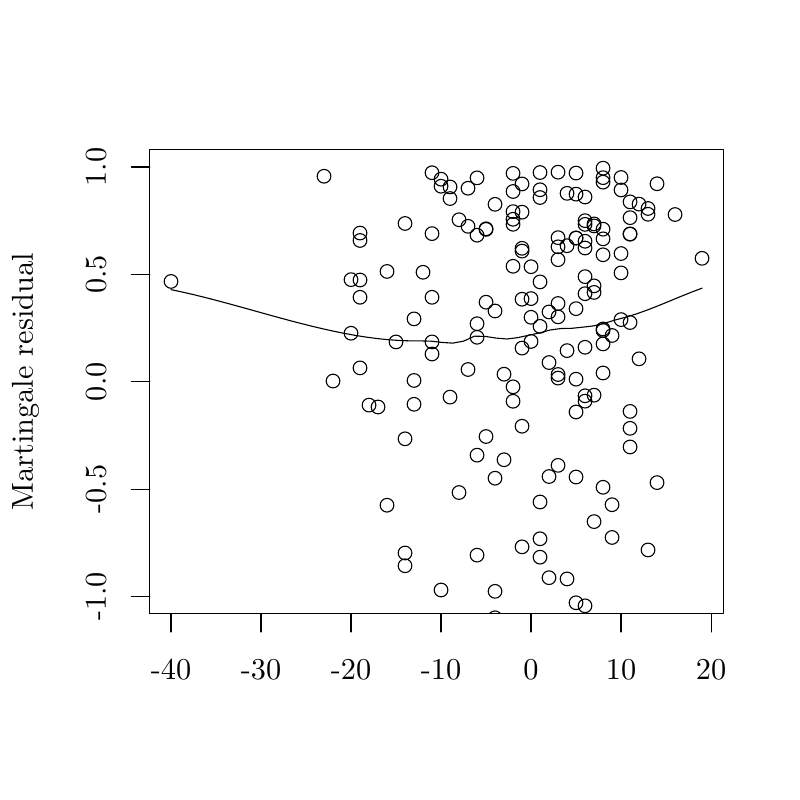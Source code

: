 % Created by tikzDevice version 0.8.1 on 2015-01-26 13:19:39
% !TEX encoding = UTF-8 Unicode
\documentclass[11pt]{memoir}
\nonstopmode

\usepackage{tikz}

\usepackage[active,tightpage,psfixbb]{preview}

\PreviewEnvironment{pgfpicture}

\setlength\PreviewBorder{0pt}

\usepackage{amsmath}
\newcommand{\SweaveOpts}[1]{}  % do not interfere with LaTeX
\newcommand{\SweaveInput}[1]{} % because they are not real TeX commands
\newcommand{\Sexpr}[1]{}       % will only be parsed by R


\usepackage{geometry}
\usepackage{amsmath}
\usepackage{lscape}
\geometry{verbose,tmargin=2.5cm,bmargin=2.5cm,lmargin=2.5cm,rmargin=2.5cm}


\begin{document}

\begin{tikzpicture}[x=1pt,y=1pt]
\definecolor{fillColor}{RGB}{255,255,255}
\path[use as bounding box,fill=fillColor,fill opacity=0.00] (0,0) rectangle (289.08,289.08);
\begin{scope}
\path[clip] ( 54.12, 67.32) rectangle (261.36,234.96);
\definecolor{drawColor}{RGB}{0,0,0}

\path[draw=drawColor,line width= 0.4pt,line join=round,line cap=round] (139.85,106.52) circle (  2.47);

\path[draw=drawColor,line width= 0.4pt,line join=round,line cap=round] (188.64,212.41) circle (  2.47);

\path[draw=drawColor,line width= 0.4pt,line join=round,line cap=round] (162.62,217.33) circle (  2.47);

\path[draw=drawColor,line width= 0.4pt,line join=round,line cap=round] (130.09,204.86) circle (  2.47);

\path[draw=drawColor,line width= 0.4pt,line join=round,line cap=round] (165.87,209.67) circle (  2.47);

\path[draw=drawColor,line width= 0.4pt,line join=round,line cap=round] (188.64,163.29) circle (  2.47);

\path[draw=drawColor,line width= 0.4pt,line join=round,line cap=round] (214.66,185.78) circle (  2.47);

\path[draw=drawColor,line width= 0.4pt,line join=round,line cap=round] (149.61,173.85) circle (  2.47);

\path[draw=drawColor,line width= 0.4pt,line join=round,line cap=round] (185.39,226.43) circle (  2.47);

\path[draw=drawColor,line width= 0.4pt,line join=round,line cap=round] (208.15,116.70) circle (  2.47);

\path[draw=drawColor,line width= 0.4pt,line join=round,line cap=round] (191.89,165.69) circle (  2.47);

\path[draw=drawColor,line width= 0.4pt,line join=round,line cap=round] (156.11,226.66) circle (  2.47);

\path[draw=drawColor,line width= 0.4pt,line join=round,line cap=round] (185.39,219.88) circle (  2.47);

\path[draw=drawColor,line width= 0.4pt,line join=round,line cap=round] (172.38, 88.48) circle (  2.47);

\path[draw=drawColor,line width= 0.4pt,line join=round,line cap=round] (204.90, 79.88) circle (  2.47);

\path[draw=drawColor,line width= 0.4pt,line join=round,line cap=round] (211.40,163.59) circle (  2.47);

\path[draw=drawColor,line width= 0.4pt,line join=round,line cap=round] (172.38, 49.78) circle (  2.47);

\path[draw=drawColor,line width= 0.4pt,line join=round,line cap=round] (211.40,217.89) circle (  2.47);

\path[draw=drawColor,line width= 0.4pt,line join=round,line cap=round] (185.39,208.03) circle (  2.47);

\path[draw=drawColor,line width= 0.4pt,line join=round,line cap=round] (149.61,142.99) circle (  2.47);

\path[draw=drawColor,line width= 0.4pt,line join=round,line cap=round] (191.89,174.42) circle (  2.47);

\path[draw=drawColor,line width= 0.4pt,line join=round,line cap=round] (130.09,181.66) circle (  2.47);

\path[draw=drawColor,line width= 0.4pt,line join=round,line cap=round] (201.65,152.46) circle (  2.47);

\path[draw=drawColor,line width= 0.4pt,line join=round,line cap=round] (195.14,217.70) circle (  2.47);

\path[draw=drawColor,line width= 0.4pt,line join=round,line cap=round] (182.13,153.86) circle (  2.47);

\path[draw=drawColor,line width= 0.4pt,line join=round,line cap=round] (139.85, 35.75) circle (  2.47);

\path[draw=drawColor,line width= 0.4pt,line join=round,line cap=round] (217.91, 61.66) circle (  2.47);

\path[draw=drawColor,line width= 0.4pt,line join=round,line cap=round] (214.66,207.44) circle (  2.47);

\path[draw=drawColor,line width= 0.4pt,line join=round,line cap=round] (120.34,151.39) circle (  2.47);

\path[draw=drawColor,line width= 0.4pt,line join=round,line cap=round] (188.64, 91.47) circle (  2.47);

\path[draw=drawColor,line width= 0.4pt,line join=round,line cap=round] (188.64,222.61) circle (  2.47);

\path[draw=drawColor,line width= 0.4pt,line join=round,line cap=round] (227.67,204.46) circle (  2.47);

\path[draw=drawColor,line width= 0.4pt,line join=round,line cap=round] (201.65,203.20) circle (  2.47);

\path[draw=drawColor,line width= 0.4pt,line join=round,line cap=round] (227.67,140.42) circle (  2.47);

\path[draw=drawColor,line width= 0.4pt,line join=round,line cap=round] (188.64,199.35) circle (  2.47);

\path[draw=drawColor,line width= 0.4pt,line join=round,line cap=round] (227.67,172.53) circle (  2.47);

\path[draw=drawColor,line width= 0.4pt,line join=round,line cap=round] (208.15,140.21) circle (  2.47);

\path[draw=drawColor,line width= 0.4pt,line join=round,line cap=round] (208.15, 71.27) circle (  2.47);

\path[draw=drawColor,line width= 0.4pt,line join=round,line cap=round] (208.15,218.92) circle (  2.47);

\path[draw=drawColor,line width= 0.4pt,line join=round,line cap=round] (172.38,167.20) circle (  2.47);

\path[draw=drawColor,line width= 0.4pt,line join=round,line cap=round] (191.89,192.70) circle (  2.47);

\path[draw=drawColor,line width= 0.4pt,line join=round,line cap=round] (162.62,221.53) circle (  2.47);

\path[draw=drawColor,line width= 0.4pt,line join=round,line cap=round] (198.39, 80.33) circle (  2.47);

\path[draw=drawColor,line width= 0.4pt,line join=round,line cap=round] (188.64,198.35) circle (  2.47);

\path[draw=drawColor,line width= 0.4pt,line join=round,line cap=round] (227.67, 56.53) circle (  2.47);

\path[draw=drawColor,line width= 0.4pt,line join=round,line cap=round] (156.11,204.66) circle (  2.47);

\path[draw=drawColor,line width= 0.4pt,line join=round,line cap=round] (195.14, 94.39) circle (  2.47);

\path[draw=drawColor,line width= 0.4pt,line join=round,line cap=round] (211.40, 70.17) circle (  2.47);

\path[draw=drawColor,line width= 0.4pt,line join=round,line cap=round] (130.09,202.18) circle (  2.47);

\path[draw=drawColor,line width= 0.4pt,line join=round,line cap=round] (201.65,226.86) circle (  2.47);

\path[draw=drawColor,line width= 0.4pt,line join=round,line cap=round] (227.67, 23.43) circle (  2.47);

\path[draw=drawColor,line width= 0.4pt,line join=round,line cap=round] (227.67,204.55) circle (  2.47);

\path[draw=drawColor,line width= 0.4pt,line join=round,line cap=round] (159.37,224.33) circle (  2.47);

\path[draw=drawColor,line width= 0.4pt,line join=round,line cap=round] (185.39,144.08) circle (  2.47);

\path[draw=drawColor,line width= 0.4pt,line join=round,line cap=round] (234.17,213.74) circle (  2.47);

\path[draw=drawColor,line width= 0.4pt,line join=round,line cap=round] (214.66,146.28) circle (  2.47);

\path[draw=drawColor,line width= 0.4pt,line join=round,line cap=round] (214.66,208.16) circle (  2.47);

\path[draw=drawColor,line width= 0.4pt,line join=round,line cap=round] (224.41,224.94) circle (  2.47);

\path[draw=drawColor,line width= 0.4pt,line join=round,line cap=round] (230.92,159.42) circle (  2.47);

\path[draw=drawColor,line width= 0.4pt,line join=round,line cap=round] (217.91,202.77) circle (  2.47);

\path[draw=drawColor,line width= 0.4pt,line join=round,line cap=round] (191.89,181.18) circle (  2.47);

\path[draw=drawColor,line width= 0.4pt,line join=round,line cap=round] (201.65,174.58) circle (  2.47);

\path[draw=drawColor,line width= 0.4pt,line join=round,line cap=round] (214.66,183.42) circle (  2.47);

\path[draw=drawColor,line width= 0.4pt,line join=round,line cap=round] (175.63,206.19) circle (  2.47);

\path[draw=drawColor,line width= 0.4pt,line join=round,line cap=round] (217.91,223.26) circle (  2.47);

\path[draw=drawColor,line width= 0.4pt,line join=round,line cap=round] (227.67,134.30) circle (  2.47);

\path[draw=drawColor,line width= 0.4pt,line join=round,line cap=round] (185.39,212.60) circle (  2.47);

\path[draw=drawColor,line width= 0.4pt,line join=round,line cap=round] (182.13,122.95) circle (  2.47);

\path[draw=drawColor,line width= 0.4pt,line join=round,line cap=round] (162.62,145.58) circle (  2.47);

\path[draw=drawColor,line width= 0.4pt,line join=round,line cap=round] (175.63,206.40) circle (  2.47);

\path[draw=drawColor,line width= 0.4pt,line join=round,line cap=round] (146.36,130.51) circle (  2.47);

\path[draw=drawColor,line width= 0.4pt,line join=round,line cap=round] (165.87,111.10) circle (  2.47);

\path[draw=drawColor,line width= 0.4pt,line join=round,line cap=round] (201.65,179.41) circle (  2.47);

\path[draw=drawColor,line width= 0.4pt,line join=round,line cap=round] (208.15,152.06) circle (  2.47);

\path[draw=drawColor,line width= 0.4pt,line join=round,line cap=round] (217.91,197.01) circle (  2.47);

\path[draw=drawColor,line width= 0.4pt,line join=round,line cap=round] (208.15,177.55) circle (  2.47);

\path[draw=drawColor,line width= 0.4pt,line join=round,line cap=round] (152.86,190.69) circle (  2.47);

\path[draw=drawColor,line width= 0.4pt,line join=round,line cap=round] (208.15,203.05) circle (  2.47);

\path[draw=drawColor,line width= 0.4pt,line join=round,line cap=round] (185.39,149.30) circle (  2.47);

\path[draw=drawColor,line width= 0.4pt,line join=round,line cap=round] (208.15,226.54) circle (  2.47);

\path[draw=drawColor,line width= 0.4pt,line join=round,line cap=round] (204.90,200.29) circle (  2.47);

\path[draw=drawColor,line width= 0.4pt,line join=round,line cap=round] (201.65,195.24) circle (  2.47);

\path[draw=drawColor,line width= 0.4pt,line join=round,line cap=round] (195.14,107.68) circle (  2.47);

\path[draw=drawColor,line width= 0.4pt,line join=round,line cap=round] (185.39,209.84) circle (  2.47);

\path[draw=drawColor,line width= 0.4pt,line join=round,line cap=round] (195.14,187.21) circle (  2.47);

\path[draw=drawColor,line width= 0.4pt,line join=round,line cap=round] (237.42,222.68) circle (  2.47);

\path[draw=drawColor,line width= 0.4pt,line join=round,line cap=round] (214.66,100.60) circle (  2.47);

\path[draw=drawColor,line width= 0.4pt,line join=round,line cap=round] (208.15,203.09) circle (  2.47);

\path[draw=drawColor,line width= 0.4pt,line join=round,line cap=round] (143.10,165.52) circle (  2.47);

\path[draw=drawColor,line width= 0.4pt,line join=round,line cap=round] (198.39,116.88) circle (  2.47);

\path[draw=drawColor,line width= 0.4pt,line join=round,line cap=round] (178.88, 65.85) circle (  2.47);

\path[draw=drawColor,line width= 0.4pt,line join=round,line cap=round] (178.88,116.28) circle (  2.47);

\path[draw=drawColor,line width= 0.4pt,line join=round,line cap=round] (172.38,204.09) circle (  2.47);

\path[draw=drawColor,line width= 0.4pt,line join=round,line cap=round] (217.91,228.31) circle (  2.47);

\path[draw=drawColor,line width= 0.4pt,line join=round,line cap=round] (133.35,142.69) circle (  2.47);

\path[draw=drawColor,line width= 0.4pt,line join=round,line cap=round] (159.37, 75.88) circle (  2.47);

\path[draw=drawColor,line width= 0.4pt,line join=round,line cap=round] (188.64,180.95) circle (  2.47);

\path[draw=drawColor,line width= 0.4pt,line join=round,line cap=round] (146.36,208.33) circle (  2.47);

\path[draw=drawColor,line width= 0.4pt,line join=round,line cap=round] (156.11,161.16) circle (  2.47);

\path[draw=drawColor,line width= 0.4pt,line join=round,line cap=round] (149.61,151.60) circle (  2.47);

\path[draw=drawColor,line width= 0.4pt,line join=round,line cap=round] (221.16,167.85) circle (  2.47);

\path[draw=drawColor,line width= 0.4pt,line join=round,line cap=round] (243.93,211.56) circle (  2.47);

\path[draw=drawColor,line width= 0.4pt,line join=round,line cap=round] (156.11,165.53) circle (  2.47);

\path[draw=drawColor,line width= 0.4pt,line join=round,line cap=round] (211.40,209.34) circle (  2.47);

\path[draw=drawColor,line width= 0.4pt,line join=round,line cap=round] (211.40,182.95) circle (  2.47);

\path[draw=drawColor,line width= 0.4pt,line join=round,line cap=round] (165.87, 60.70) circle (  2.47);

\path[draw=drawColor,line width= 0.4pt,line join=round,line cap=round] (237.42,114.69) circle (  2.47);

\path[draw=drawColor,line width= 0.4pt,line join=round,line cap=round] (198.39,176.36) circle (  2.47);

\path[draw=drawColor,line width= 0.4pt,line join=round,line cap=round] (159.37,221.79) circle (  2.47);

\path[draw=drawColor,line width= 0.4pt,line join=round,line cap=round] (178.88, 75.40) circle (  2.47);

\path[draw=drawColor,line width= 0.4pt,line join=round,line cap=round] (217.91,224.88) circle (  2.47);

\path[draw=drawColor,line width= 0.4pt,line join=round,line cap=round] (126.84,168.66) circle (  2.47);

\path[draw=drawColor,line width= 0.4pt,line join=round,line cap=round] (178.88,215.25) circle (  2.47);

\path[draw=drawColor,line width= 0.4pt,line join=round,line cap=round] (204.90,219.21) circle (  2.47);

\path[draw=drawColor,line width= 0.4pt,line join=round,line cap=round] (146.36, 84.64) circle (  2.47);

\path[draw=drawColor,line width= 0.4pt,line join=round,line cap=round] (139.85,190.99) circle (  2.47);

\path[draw=drawColor,line width= 0.4pt,line join=round,line cap=round] (130.09,156.14) circle (  2.47);

\path[draw=drawColor,line width= 0.4pt,line join=round,line cap=round] (175.63,131.34) circle (  2.47);

\path[draw=drawColor,line width= 0.4pt,line join=round,line cap=round] (211.40,199.46) circle (  2.47);

\path[draw=drawColor,line width= 0.4pt,line join=round,line cap=round] (224.41,190.47) circle (  2.47);

\path[draw=drawColor,line width= 0.4pt,line join=round,line cap=round] (211.40, 55.57) circle (  2.47);

\path[draw=drawColor,line width= 0.4pt,line join=round,line cap=round] (224.41,220.44) circle (  2.47);

\path[draw=drawColor,line width= 0.4pt,line join=round,line cap=round] (172.38,172.10) circle (  2.47);

\path[draw=drawColor,line width= 0.4pt,line join=round,line cap=round] (169.12,221.06) circle (  2.47);

\path[draw=drawColor,line width= 0.4pt,line join=round,line cap=round] (136.60,142.01) circle (  2.47);

\path[draw=drawColor,line width= 0.4pt,line join=round,line cap=round] (217.91,206.26) circle (  2.47);

\path[draw=drawColor,line width= 0.4pt,line join=round,line cap=round] (211.40,146.06) circle (  2.47);

\path[draw=drawColor,line width= 0.4pt,line join=round,line cap=round] (217.91,113.00) circle (  2.47);

\path[draw=drawColor,line width= 0.4pt,line join=round,line cap=round] (195.14,220.51) circle (  2.47);

\path[draw=drawColor,line width= 0.4pt,line join=round,line cap=round] (201.65,153.75) circle (  2.47);

\path[draw=drawColor,line width= 0.4pt,line join=round,line cap=round] (217.91,169.65) circle (  2.47);

\path[draw=drawColor,line width= 0.4pt,line join=round,line cap=round] (146.36, 89.25) circle (  2.47);

\path[draw=drawColor,line width= 0.4pt,line join=round,line cap=round] (211.40,201.90) circle (  2.47);

\path[draw=drawColor,line width= 0.4pt,line join=round,line cap=round] (169.12,207.30) circle (  2.47);

\path[draw=drawColor,line width= 0.4pt,line join=round,line cap=round] (156.11,181.65) circle (  2.47);

\path[draw=drawColor,line width= 0.4pt,line join=round,line cap=round] (126.84,188.03) circle (  2.47);

\path[draw=drawColor,line width= 0.4pt,line join=round,line cap=round] (224.41,173.59) circle (  2.47);

\path[draw=drawColor,line width= 0.4pt,line join=round,line cap=round] (178.88,176.70) circle (  2.47);

\path[draw=drawColor,line width= 0.4pt,line join=round,line cap=round] (201.65,120.92) circle (  2.47);

\path[draw=drawColor,line width= 0.4pt,line join=round,line cap=round] (195.14,171.15) circle (  2.47);

\path[draw=drawColor,line width= 0.4pt,line join=round,line cap=round] (201.65,199.89) circle (  2.47);

\path[draw=drawColor,line width= 0.4pt,line join=round,line cap=round] (185.39,192.86) circle (  2.47);

\path[draw=drawColor,line width= 0.4pt,line join=round,line cap=round] (253.68,195.73) circle (  2.47);

\path[draw=drawColor,line width= 0.4pt,line join=round,line cap=round] (211.40,144.12) circle (  2.47);

\path[draw=drawColor,line width= 0.4pt,line join=round,line cap=round] (204.90,162.38) circle (  2.47);

\path[draw=drawColor,line width= 0.4pt,line join=round,line cap=round] (234.17, 90.36) circle (  2.47);

\path[draw=drawColor,line width= 0.4pt,line join=round,line cap=round] (221.16,106.70) circle (  2.47);

\path[draw=drawColor,line width= 0.4pt,line join=round,line cap=round] ( 61.80,187.38) circle (  2.47);

\path[draw=drawColor,line width= 0.4pt,line join=round,line cap=round] (224.41,197.46) circle (  2.47);

\path[draw=drawColor,line width= 0.4pt,line join=round,line cap=round] (227.67,210.42) circle (  2.47);

\path[draw=drawColor,line width= 0.4pt,line join=round,line cap=round] (172.38,224.81) circle (  2.47);

\path[draw=drawColor,line width= 0.4pt,line join=round,line cap=round] (195.14, 87.74) circle (  2.47);

\path[draw=drawColor,line width= 0.4pt,line join=round,line cap=round] (191.89, 26.99) circle (  2.47);

\path[draw=drawColor,line width= 0.4pt,line join=round,line cap=round] (217.91,170.20) circle (  2.47);

\path[draw=drawColor,line width= 0.4pt,line join=round,line cap=round] (188.64,135.06) circle (  2.47);

\path[draw=drawColor,line width= 0.4pt,line join=round,line cap=round] (234.17,211.65) circle (  2.47);

\path[draw=drawColor,line width= 0.4pt,line join=round,line cap=round] (175.63,179.88) circle (  2.47);

\path[draw=drawColor,line width= 0.4pt,line join=round,line cap=round] (217.91,154.30) circle (  2.47);

\path[draw=drawColor,line width= 0.4pt,line join=round,line cap=round] (195.14,226.73) circle (  2.47);

\path[draw=drawColor,line width= 0.4pt,line join=round,line cap=round] (227.67,216.13) circle (  2.47);

\path[draw=drawColor,line width= 0.4pt,line join=round,line cap=round] (211.40,208.00) circle (  2.47);

\path[draw=drawColor,line width= 0.4pt,line join=round,line cap=round] (230.92,215.32) circle (  2.47);

\path[draw=drawColor,line width= 0.4pt,line join=round,line cap=round] (178.88, 61.57) circle (  2.47);

\path[draw=drawColor,line width= 0.4pt,line join=round,line cap=round] (211.40,189.11) circle (  2.47);

\path[draw=drawColor,line width= 0.4pt,line join=round,line cap=round] (117.09,225.39) circle (  2.47);

\path[draw=drawColor,line width= 0.4pt,line join=round,line cap=round] (198.39,158.07) circle (  2.47);

\path[draw=drawColor,line width= 0.4pt,line join=round,line cap=round] (217.91,164.81) circle (  2.47);

\path[draw=drawColor,line width= 0.4pt,line join=round,line cap=round] (172.38,124.61) circle (  2.47);

\path[draw=drawColor,line width= 0.4pt,line join=round,line cap=round] (169.12,155.56) circle (  2.47);

\path[draw=drawColor,line width= 0.4pt,line join=round,line cap=round] (227.67,127.57) circle (  2.47);

\path[draw=drawColor,line width= 0.4pt,line join=round,line cap=round] (221.16, 94.87) circle (  2.47);

\path[draw=drawColor,line width= 0.4pt,line join=round,line cap=round] (130.09,187.90) circle (  2.47);
\end{scope}
\begin{scope}
\path[clip] (  0.00,  0.00) rectangle (289.08,289.08);
\definecolor{drawColor}{RGB}{0,0,0}

\path[draw=drawColor,line width= 0.4pt,line join=round,line cap=round] ( 61.80, 67.32) -- (256.94, 67.32);

\path[draw=drawColor,line width= 0.4pt,line join=round,line cap=round] ( 61.80, 67.32) -- ( 61.80, 60.72);

\path[draw=drawColor,line width= 0.4pt,line join=round,line cap=round] ( 94.32, 67.32) -- ( 94.32, 60.72);

\path[draw=drawColor,line width= 0.4pt,line join=round,line cap=round] (126.84, 67.32) -- (126.84, 60.72);

\path[draw=drawColor,line width= 0.4pt,line join=round,line cap=round] (159.37, 67.32) -- (159.37, 60.72);

\path[draw=drawColor,line width= 0.4pt,line join=round,line cap=round] (191.89, 67.32) -- (191.89, 60.72);

\path[draw=drawColor,line width= 0.4pt,line join=round,line cap=round] (224.41, 67.32) -- (224.41, 60.72);

\path[draw=drawColor,line width= 0.4pt,line join=round,line cap=round] (256.94, 67.32) -- (256.94, 60.72);

\node[text=drawColor,anchor=base,inner sep=0pt, outer sep=0pt, scale=  1.00] at ( 61.80, 43.56) {-40};

\node[text=drawColor,anchor=base,inner sep=0pt, outer sep=0pt, scale=  1.00] at ( 94.32, 43.56) {-30};

\node[text=drawColor,anchor=base,inner sep=0pt, outer sep=0pt, scale=  1.00] at (126.84, 43.56) {-20};

\node[text=drawColor,anchor=base,inner sep=0pt, outer sep=0pt, scale=  1.00] at (159.37, 43.56) {-10};

\node[text=drawColor,anchor=base,inner sep=0pt, outer sep=0pt, scale=  1.00] at (191.89, 43.56) {0};

\node[text=drawColor,anchor=base,inner sep=0pt, outer sep=0pt, scale=  1.00] at (224.41, 43.56) {10};

\node[text=drawColor,anchor=base,inner sep=0pt, outer sep=0pt, scale=  1.00] at (256.94, 43.56) {20};

\path[draw=drawColor,line width= 0.4pt,line join=round,line cap=round] ( 54.12, 73.53) -- ( 54.12,228.75);

\path[draw=drawColor,line width= 0.4pt,line join=round,line cap=round] ( 54.12, 73.53) -- ( 47.52, 73.53);

\path[draw=drawColor,line width= 0.4pt,line join=round,line cap=round] ( 54.12,112.33) -- ( 47.52,112.33);

\path[draw=drawColor,line width= 0.4pt,line join=round,line cap=round] ( 54.12,151.14) -- ( 47.52,151.14);

\path[draw=drawColor,line width= 0.4pt,line join=round,line cap=round] ( 54.12,189.95) -- ( 47.52,189.95);

\path[draw=drawColor,line width= 0.4pt,line join=round,line cap=round] ( 54.12,228.75) -- ( 47.52,228.75);

\node[text=drawColor,rotate= 90.00,anchor=base,inner sep=0pt, outer sep=0pt, scale=  1.00] at ( 38.28, 73.53) {-1.0};

\node[text=drawColor,rotate= 90.00,anchor=base,inner sep=0pt, outer sep=0pt, scale=  1.00] at ( 38.28,112.33) {-0.5};

\node[text=drawColor,rotate= 90.00,anchor=base,inner sep=0pt, outer sep=0pt, scale=  1.00] at ( 38.28,151.14) {0.0};

\node[text=drawColor,rotate= 90.00,anchor=base,inner sep=0pt, outer sep=0pt, scale=  1.00] at ( 38.28,189.95) {0.5};

\node[text=drawColor,rotate= 90.00,anchor=base,inner sep=0pt, outer sep=0pt, scale=  1.00] at ( 38.28,228.75) {1.0};

\path[draw=drawColor,line width= 0.4pt,line join=round,line cap=round] ( 54.12, 67.32) --
	(261.36, 67.32) --
	(261.36,234.96) --
	( 54.12,234.96) --
	( 54.12, 67.32);
\end{scope}
\begin{scope}
\path[clip] (  0.00,  0.00) rectangle (289.08,289.08);
\definecolor{drawColor}{RGB}{0,0,0}

\node[text=drawColor,rotate= 90.00,anchor=base,inner sep=0pt, outer sep=0pt, scale=  1.00] at ( 11.88,151.14) {Martingale residual};
\end{scope}
\begin{scope}
\path[clip] ( 54.12, 67.32) rectangle (261.36,234.96);
\definecolor{drawColor}{RGB}{0,0,0}

\path[draw=drawColor,line width= 0.4pt,line join=round,line cap=round] ( 61.80,184.42) --
	( 65.71,183.59) --
	( 69.63,182.69) --
	( 73.54,181.73) --
	( 77.46,180.72) --
	( 81.38,179.68) --
	( 85.29,178.61) --
	( 89.21,177.53) --
	( 93.12,176.43) --
	( 97.04,175.34) --
	(100.96,174.26) --
	(104.87,173.20) --
	(108.79,172.18) --
	(112.70,171.20) --
	(116.62,170.27) --
	(120.54,169.40) --
	(124.45,168.60) --
	(128.37,167.89) --
	(132.29,167.27) --
	(136.20,166.75) --
	(140.12,166.34) --
	(144.03,166.06) --
	(147.95,165.91) --
	(151.87,165.90) --
	(155.78,165.80) --
	(159.70,165.34) --
	(163.61,165.09) --
	(167.53,165.81) --
	(171.45,167.60) --
	(175.36,167.51) --
	(179.28,166.91) --
	(183.19,166.58) --
	(187.11,167.08) --
	(191.03,167.94) --
	(194.94,168.77) --
	(198.86,169.85) --
	(202.78,170.37) --
	(206.69,170.45) --
	(210.61,170.86) --
	(214.52,171.32) --
	(218.44,172.27) --
	(222.36,173.46) --
	(226.27,174.51) --
	(230.19,175.72) --
	(234.10,177.13) --
	(238.02,178.66) --
	(241.94,180.27) --
	(245.85,181.89) --
	(249.77,183.47) --
	(253.68,184.95);
\end{scope}
\end{tikzpicture}

\end{document}
